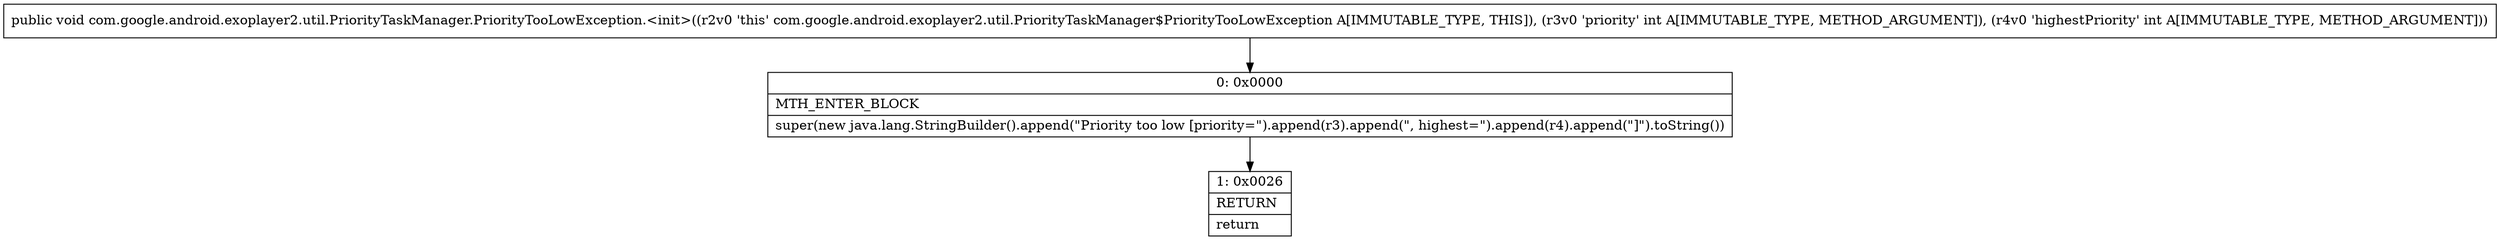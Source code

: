 digraph "CFG forcom.google.android.exoplayer2.util.PriorityTaskManager.PriorityTooLowException.\<init\>(II)V" {
Node_0 [shape=record,label="{0\:\ 0x0000|MTH_ENTER_BLOCK\l|super(new java.lang.StringBuilder().append(\"Priority too low [priority=\").append(r3).append(\", highest=\").append(r4).append(\"]\").toString())\l}"];
Node_1 [shape=record,label="{1\:\ 0x0026|RETURN\l|return\l}"];
MethodNode[shape=record,label="{public void com.google.android.exoplayer2.util.PriorityTaskManager.PriorityTooLowException.\<init\>((r2v0 'this' com.google.android.exoplayer2.util.PriorityTaskManager$PriorityTooLowException A[IMMUTABLE_TYPE, THIS]), (r3v0 'priority' int A[IMMUTABLE_TYPE, METHOD_ARGUMENT]), (r4v0 'highestPriority' int A[IMMUTABLE_TYPE, METHOD_ARGUMENT])) }"];
MethodNode -> Node_0;
Node_0 -> Node_1;
}

